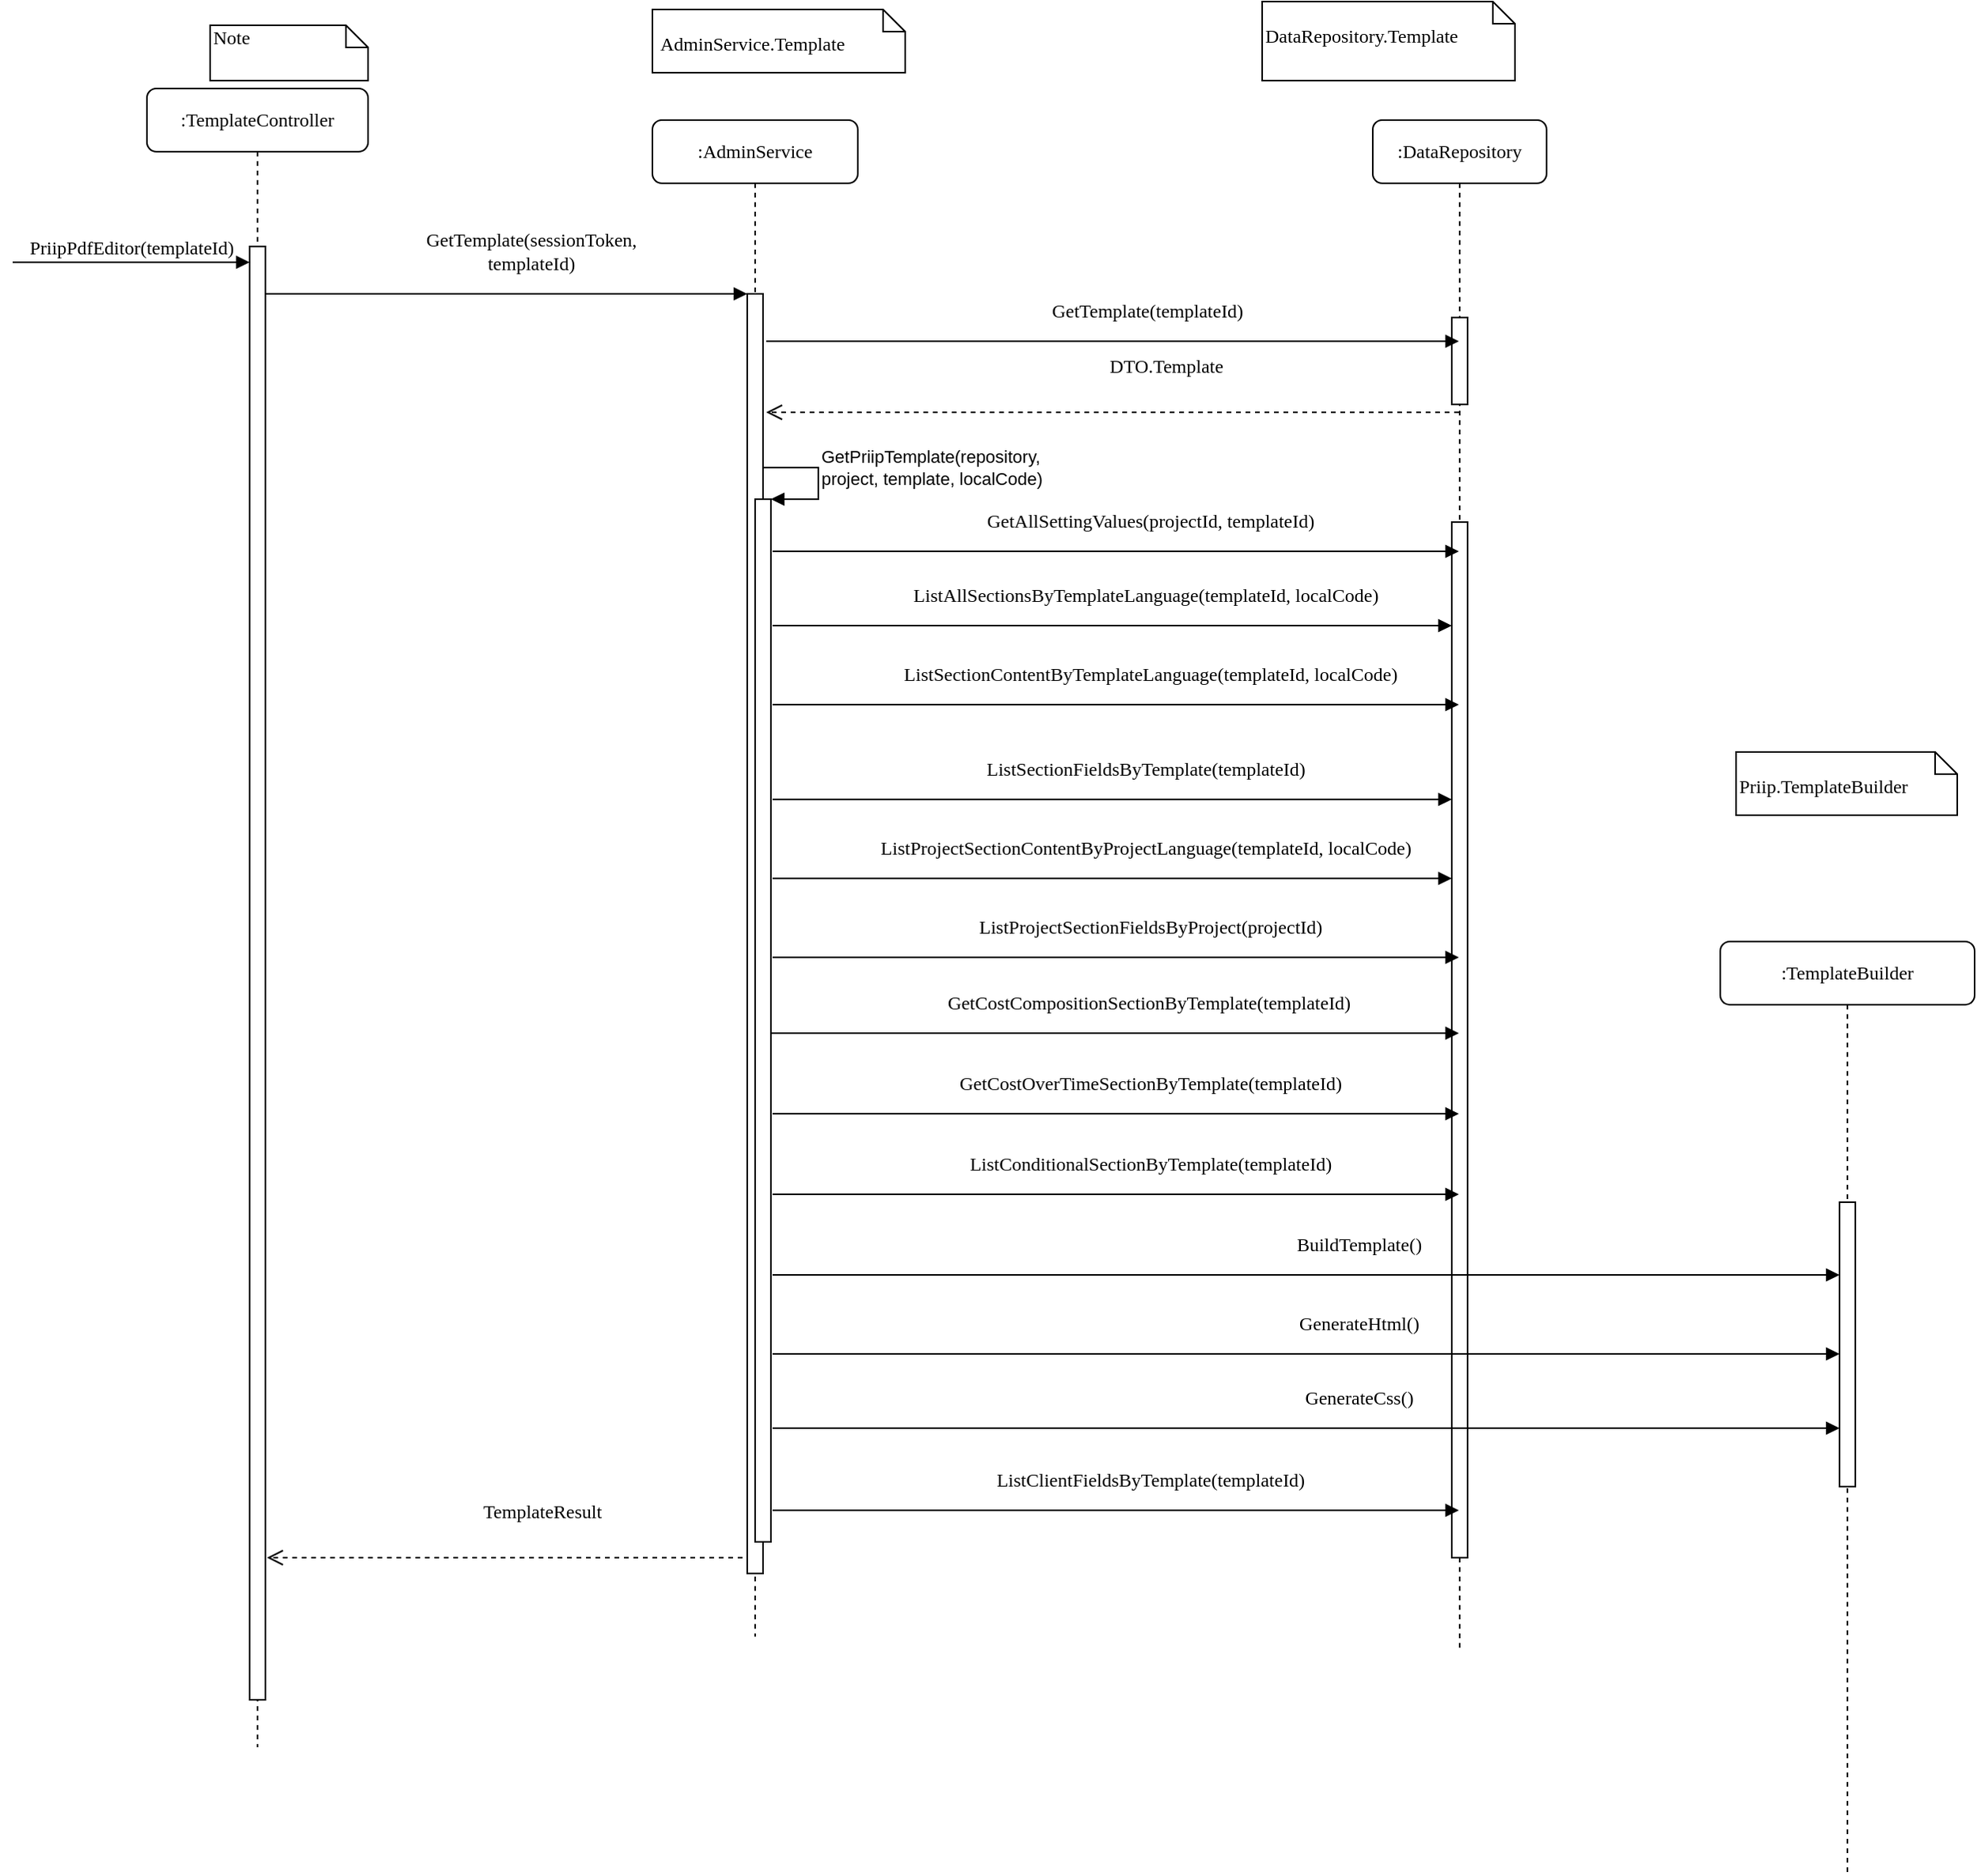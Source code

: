 <mxfile version="15.8.7" type="github">
  <diagram name="Page-1" id="13e1069c-82ec-6db2-03f1-153e76fe0fe0">
    <mxGraphModel dx="2522" dy="762" grid="1" gridSize="10" guides="1" tooltips="1" connect="1" arrows="1" fold="1" page="1" pageScale="1" pageWidth="1100" pageHeight="850" background="none" math="0" shadow="0">
      <root>
        <mxCell id="0" />
        <mxCell id="1" parent="0" />
        <mxCell id="7baba1c4bc27f4b0-2" value=":AdminService" style="shape=umlLifeline;perimeter=lifelinePerimeter;whiteSpace=wrap;html=1;container=1;collapsible=0;recursiveResize=0;outlineConnect=0;rounded=1;shadow=0;comic=0;labelBackgroundColor=none;strokeWidth=1;fontFamily=Verdana;fontSize=12;align=center;" parent="1" vertex="1">
          <mxGeometry x="274" y="90" width="130" height="960" as="geometry" />
        </mxCell>
        <mxCell id="7baba1c4bc27f4b0-10" value="" style="html=1;points=[];perimeter=orthogonalPerimeter;rounded=0;shadow=0;comic=0;labelBackgroundColor=none;strokeWidth=1;fontFamily=Verdana;fontSize=12;align=center;" parent="7baba1c4bc27f4b0-2" vertex="1">
          <mxGeometry x="60" y="110" width="10" height="810" as="geometry" />
        </mxCell>
        <mxCell id="qO5fun-w03F_zH5EzVKV-6" value="" style="html=1;points=[];perimeter=orthogonalPerimeter;" vertex="1" parent="7baba1c4bc27f4b0-2">
          <mxGeometry x="65" y="240" width="10" height="660" as="geometry" />
        </mxCell>
        <mxCell id="qO5fun-w03F_zH5EzVKV-7" value="GetPriipTemplate(repository,&lt;br&gt;project, template, localCode)" style="edgeStyle=orthogonalEdgeStyle;html=1;align=left;spacingLeft=2;endArrow=block;rounded=0;entryX=1;entryY=0;" edge="1" target="qO5fun-w03F_zH5EzVKV-6" parent="7baba1c4bc27f4b0-2">
          <mxGeometry relative="1" as="geometry">
            <mxPoint x="70" y="240" as="sourcePoint" />
            <Array as="points">
              <mxPoint x="70" y="220" />
              <mxPoint x="105" y="220" />
              <mxPoint x="105" y="240" />
            </Array>
          </mxGeometry>
        </mxCell>
        <mxCell id="7baba1c4bc27f4b0-3" value=":DataRepository" style="shape=umlLifeline;perimeter=lifelinePerimeter;whiteSpace=wrap;html=1;container=1;collapsible=0;recursiveResize=0;outlineConnect=0;rounded=1;shadow=0;comic=0;labelBackgroundColor=none;strokeWidth=1;fontFamily=Verdana;fontSize=12;align=center;" parent="1" vertex="1">
          <mxGeometry x="730" y="90" width="110" height="970" as="geometry" />
        </mxCell>
        <mxCell id="7baba1c4bc27f4b0-13" value="" style="html=1;points=[];perimeter=orthogonalPerimeter;rounded=0;shadow=0;comic=0;labelBackgroundColor=none;strokeWidth=1;fontFamily=Verdana;fontSize=12;align=center;" parent="7baba1c4bc27f4b0-3" vertex="1">
          <mxGeometry x="50" y="125" width="10" height="55" as="geometry" />
        </mxCell>
        <mxCell id="qO5fun-w03F_zH5EzVKV-9" value="" style="html=1;points=[];perimeter=orthogonalPerimeter;rounded=0;shadow=0;comic=0;labelBackgroundColor=none;strokeWidth=1;fontFamily=Verdana;fontSize=12;align=center;" vertex="1" parent="7baba1c4bc27f4b0-3">
          <mxGeometry x="50" y="254.5" width="10" height="655.5" as="geometry" />
        </mxCell>
        <mxCell id="qO5fun-w03F_zH5EzVKV-10" value="ListAllSectionsByTemplateLanguage(templateId, localCode)" style="html=1;verticalAlign=bottom;endArrow=block;labelBackgroundColor=none;fontFamily=Verdana;fontSize=12;edgeStyle=elbowEdgeStyle;elbow=vertical;" edge="1" parent="7baba1c4bc27f4b0-3">
          <mxGeometry x="0.097" y="10" relative="1" as="geometry">
            <mxPoint x="-380" y="320" as="sourcePoint" />
            <mxPoint x="50" y="320" as="targetPoint" />
            <mxPoint as="offset" />
          </mxGeometry>
        </mxCell>
        <mxCell id="qO5fun-w03F_zH5EzVKV-14" value="ListSectionFieldsByTemplate(templateId)" style="html=1;verticalAlign=bottom;endArrow=block;labelBackgroundColor=none;fontFamily=Verdana;fontSize=12;edgeStyle=elbowEdgeStyle;elbow=vertical;" edge="1" parent="7baba1c4bc27f4b0-3">
          <mxGeometry x="0.097" y="10" relative="1" as="geometry">
            <mxPoint x="-380" y="430" as="sourcePoint" />
            <mxPoint x="50" y="430" as="targetPoint" />
            <mxPoint as="offset" />
          </mxGeometry>
        </mxCell>
        <mxCell id="qO5fun-w03F_zH5EzVKV-12" value="ListProjectSectionContentByProjectLanguage(templateId, localCode)" style="html=1;verticalAlign=bottom;endArrow=block;labelBackgroundColor=none;fontFamily=Verdana;fontSize=12;edgeStyle=elbowEdgeStyle;elbow=vertical;" edge="1" parent="7baba1c4bc27f4b0-3">
          <mxGeometry x="0.097" y="10" relative="1" as="geometry">
            <mxPoint x="-380" y="480" as="sourcePoint" />
            <mxPoint x="50" y="480" as="targetPoint" />
            <mxPoint as="offset" />
          </mxGeometry>
        </mxCell>
        <mxCell id="7baba1c4bc27f4b0-4" value=":TemplateBuilder" style="shape=umlLifeline;perimeter=lifelinePerimeter;whiteSpace=wrap;html=1;container=1;collapsible=0;recursiveResize=0;outlineConnect=0;rounded=1;shadow=0;comic=0;labelBackgroundColor=none;strokeWidth=1;fontFamily=Verdana;fontSize=12;align=center;" parent="1" vertex="1">
          <mxGeometry x="950" y="610" width="161" height="590" as="geometry" />
        </mxCell>
        <mxCell id="7baba1c4bc27f4b0-16" value="" style="html=1;points=[];perimeter=orthogonalPerimeter;rounded=0;shadow=0;comic=0;labelBackgroundColor=none;strokeWidth=1;fontFamily=Verdana;fontSize=12;align=center;" parent="7baba1c4bc27f4b0-4" vertex="1">
          <mxGeometry x="75.5" y="165" width="10" height="180" as="geometry" />
        </mxCell>
        <mxCell id="qO5fun-w03F_zH5EzVKV-4" value="BuildTemplate()&lt;br&gt;" style="html=1;verticalAlign=bottom;endArrow=block;labelBackgroundColor=none;fontFamily=Verdana;fontSize=12;edgeStyle=elbowEdgeStyle;elbow=vertical;" edge="1" parent="7baba1c4bc27f4b0-4">
          <mxGeometry x="0.097" y="10" relative="1" as="geometry">
            <mxPoint x="-600" y="211" as="sourcePoint" />
            <mxPoint x="75.5" y="211" as="targetPoint" />
            <mxPoint as="offset" />
            <Array as="points">
              <mxPoint x="19.5" y="211" />
            </Array>
          </mxGeometry>
        </mxCell>
        <mxCell id="7baba1c4bc27f4b0-8" value=":TemplateController" style="shape=umlLifeline;perimeter=lifelinePerimeter;whiteSpace=wrap;html=1;container=1;collapsible=0;recursiveResize=0;outlineConnect=0;rounded=1;shadow=0;comic=0;labelBackgroundColor=none;strokeWidth=1;fontFamily=Verdana;fontSize=12;align=center;" parent="1" vertex="1">
          <mxGeometry x="-46" y="70" width="140" height="1050" as="geometry" />
        </mxCell>
        <mxCell id="7baba1c4bc27f4b0-9" value="" style="html=1;points=[];perimeter=orthogonalPerimeter;rounded=0;shadow=0;comic=0;labelBackgroundColor=none;strokeWidth=1;fontFamily=Verdana;fontSize=12;align=center;" parent="7baba1c4bc27f4b0-8" vertex="1">
          <mxGeometry x="65" y="100" width="10" height="920" as="geometry" />
        </mxCell>
        <mxCell id="qO5fun-w03F_zH5EzVKV-1" value="PriipPdfEditor(templateId)" style="html=1;verticalAlign=bottom;endArrow=block;entryX=0;entryY=0;labelBackgroundColor=none;fontFamily=Verdana;fontSize=12;edgeStyle=elbowEdgeStyle;elbow=vertical;" edge="1" parent="7baba1c4bc27f4b0-8">
          <mxGeometry relative="1" as="geometry">
            <mxPoint x="-85" y="110" as="sourcePoint" />
            <mxPoint x="65" y="110" as="targetPoint" />
          </mxGeometry>
        </mxCell>
        <mxCell id="7baba1c4bc27f4b0-11" value="GetTemplate(sessionToken,&lt;br&gt;templateId)" style="html=1;verticalAlign=bottom;endArrow=block;entryX=0;entryY=0;labelBackgroundColor=none;fontFamily=Verdana;fontSize=12;edgeStyle=elbowEdgeStyle;elbow=vertical;" parent="1" source="7baba1c4bc27f4b0-9" target="7baba1c4bc27f4b0-10" edge="1">
          <mxGeometry x="0.097" y="10" relative="1" as="geometry">
            <mxPoint x="114" y="190" as="sourcePoint" />
            <mxPoint as="offset" />
          </mxGeometry>
        </mxCell>
        <mxCell id="7baba1c4bc27f4b0-40" value="Note" style="shape=note;whiteSpace=wrap;html=1;size=14;verticalAlign=top;align=left;spacingTop=-6;rounded=0;shadow=0;comic=0;labelBackgroundColor=none;strokeWidth=1;fontFamily=Verdana;fontSize=12" parent="1" vertex="1">
          <mxGeometry x="-6" y="30" width="100" height="35" as="geometry" />
        </mxCell>
        <mxCell id="7baba1c4bc27f4b0-41" value="&lt;br&gt;&amp;nbsp;AdminService.Template" style="shape=note;whiteSpace=wrap;html=1;size=14;verticalAlign=top;align=left;spacingTop=-6;rounded=0;shadow=0;comic=0;labelBackgroundColor=none;strokeWidth=1;fontFamily=Verdana;fontSize=12" parent="1" vertex="1">
          <mxGeometry x="274" y="20" width="160" height="40" as="geometry" />
        </mxCell>
        <mxCell id="7baba1c4bc27f4b0-42" value="&lt;br&gt;DataRepository.Template" style="shape=note;whiteSpace=wrap;html=1;size=14;verticalAlign=top;align=left;spacingTop=-6;rounded=0;shadow=0;comic=0;labelBackgroundColor=none;strokeWidth=1;fontFamily=Verdana;fontSize=12" parent="1" vertex="1">
          <mxGeometry x="660" y="15" width="160" height="50" as="geometry" />
        </mxCell>
        <mxCell id="7baba1c4bc27f4b0-43" value="&lt;br&gt;Priip.TemplateBuilder" style="shape=note;whiteSpace=wrap;html=1;size=14;verticalAlign=top;align=left;spacingTop=-6;rounded=0;shadow=0;comic=0;labelBackgroundColor=none;strokeWidth=1;fontFamily=Verdana;fontSize=12" parent="1" vertex="1">
          <mxGeometry x="960" y="490" width="140" height="40" as="geometry" />
        </mxCell>
        <mxCell id="qO5fun-w03F_zH5EzVKV-3" value="GetTemplate(templateId)" style="html=1;verticalAlign=bottom;endArrow=block;labelBackgroundColor=none;fontFamily=Verdana;fontSize=12;edgeStyle=elbowEdgeStyle;elbow=vertical;" edge="1" parent="1" target="7baba1c4bc27f4b0-3">
          <mxGeometry x="0.097" y="10" relative="1" as="geometry">
            <mxPoint x="346" y="230" as="sourcePoint" />
            <mxPoint x="608" y="230" as="targetPoint" />
            <mxPoint as="offset" />
          </mxGeometry>
        </mxCell>
        <mxCell id="qO5fun-w03F_zH5EzVKV-5" value="DTO.Template" style="html=1;verticalAlign=bottom;endArrow=open;dashed=1;endSize=8;labelBackgroundColor=none;fontFamily=Verdana;fontSize=12;edgeStyle=elbowEdgeStyle;elbow=vertical;" edge="1" parent="1" source="7baba1c4bc27f4b0-3">
          <mxGeometry x="-0.154" y="-20" relative="1" as="geometry">
            <mxPoint x="346" y="275" as="targetPoint" />
            <Array as="points">
              <mxPoint x="411" y="275" />
              <mxPoint x="441" y="275" />
            </Array>
            <mxPoint x="606" y="275" as="sourcePoint" />
            <mxPoint as="offset" />
          </mxGeometry>
        </mxCell>
        <mxCell id="qO5fun-w03F_zH5EzVKV-8" value="GetAllSettingValues(projectId, templateId)" style="html=1;verticalAlign=bottom;endArrow=block;labelBackgroundColor=none;fontFamily=Verdana;fontSize=12;edgeStyle=elbowEdgeStyle;elbow=vertical;" edge="1" parent="1" target="7baba1c4bc27f4b0-3">
          <mxGeometry x="0.097" y="10" relative="1" as="geometry">
            <mxPoint x="350" y="363" as="sourcePoint" />
            <mxPoint x="612" y="363" as="targetPoint" />
            <mxPoint as="offset" />
          </mxGeometry>
        </mxCell>
        <mxCell id="qO5fun-w03F_zH5EzVKV-11" value="ListSectionContentByTemplateLanguage(templateId, localCode)" style="html=1;verticalAlign=bottom;endArrow=block;labelBackgroundColor=none;fontFamily=Verdana;fontSize=12;edgeStyle=elbowEdgeStyle;elbow=vertical;" edge="1" parent="1" target="7baba1c4bc27f4b0-3">
          <mxGeometry x="0.097" y="10" relative="1" as="geometry">
            <mxPoint x="350" y="460" as="sourcePoint" />
            <mxPoint x="734.5" y="460" as="targetPoint" />
            <mxPoint as="offset" />
          </mxGeometry>
        </mxCell>
        <mxCell id="qO5fun-w03F_zH5EzVKV-15" value="ListProjectSectionFieldsByProject(projectId)" style="html=1;verticalAlign=bottom;endArrow=block;labelBackgroundColor=none;fontFamily=Verdana;fontSize=12;edgeStyle=elbowEdgeStyle;elbow=vertical;" edge="1" parent="1" target="7baba1c4bc27f4b0-3">
          <mxGeometry x="0.097" y="10" relative="1" as="geometry">
            <mxPoint x="350" y="620" as="sourcePoint" />
            <mxPoint x="734.5" y="620" as="targetPoint" />
            <mxPoint as="offset" />
          </mxGeometry>
        </mxCell>
        <mxCell id="qO5fun-w03F_zH5EzVKV-16" value="GetCostOverTimeSectionByTemplate(templateId)" style="html=1;verticalAlign=bottom;endArrow=block;labelBackgroundColor=none;fontFamily=Verdana;fontSize=12;edgeStyle=elbowEdgeStyle;elbow=vertical;" edge="1" parent="1" target="7baba1c4bc27f4b0-3">
          <mxGeometry x="0.097" y="10" relative="1" as="geometry">
            <mxPoint x="350" y="719" as="sourcePoint" />
            <mxPoint x="734.5" y="719" as="targetPoint" />
            <mxPoint as="offset" />
          </mxGeometry>
        </mxCell>
        <mxCell id="qO5fun-w03F_zH5EzVKV-17" value="GetCostCompositionSectionByTemplate(templateId)" style="html=1;verticalAlign=bottom;endArrow=block;labelBackgroundColor=none;fontFamily=Verdana;fontSize=12;edgeStyle=elbowEdgeStyle;elbow=vertical;" edge="1" parent="1" target="7baba1c4bc27f4b0-3">
          <mxGeometry x="0.097" y="10" relative="1" as="geometry">
            <mxPoint x="349" y="668" as="sourcePoint" />
            <mxPoint x="733.5" y="668" as="targetPoint" />
            <mxPoint as="offset" />
          </mxGeometry>
        </mxCell>
        <mxCell id="qO5fun-w03F_zH5EzVKV-18" value="ListConditionalSectionByTemplate(templateId)" style="html=1;verticalAlign=bottom;endArrow=block;labelBackgroundColor=none;fontFamily=Verdana;fontSize=12;edgeStyle=elbowEdgeStyle;elbow=vertical;" edge="1" parent="1" target="7baba1c4bc27f4b0-3">
          <mxGeometry x="0.097" y="10" relative="1" as="geometry">
            <mxPoint x="350" y="770" as="sourcePoint" />
            <mxPoint x="734.5" y="770" as="targetPoint" />
            <mxPoint as="offset" />
          </mxGeometry>
        </mxCell>
        <mxCell id="qO5fun-w03F_zH5EzVKV-19" value="GenerateHtml()" style="html=1;verticalAlign=bottom;endArrow=block;labelBackgroundColor=none;fontFamily=Verdana;fontSize=12;edgeStyle=elbowEdgeStyle;elbow=vertical;" edge="1" parent="1">
          <mxGeometry x="0.097" y="10" relative="1" as="geometry">
            <mxPoint x="350" y="871" as="sourcePoint" />
            <mxPoint x="1025.5" y="871" as="targetPoint" />
            <mxPoint as="offset" />
            <Array as="points">
              <mxPoint x="969.5" y="871" />
            </Array>
          </mxGeometry>
        </mxCell>
        <mxCell id="qO5fun-w03F_zH5EzVKV-20" value="GenerateCss()" style="html=1;verticalAlign=bottom;endArrow=block;labelBackgroundColor=none;fontFamily=Verdana;fontSize=12;edgeStyle=elbowEdgeStyle;elbow=vertical;" edge="1" parent="1">
          <mxGeometry x="0.097" y="10" relative="1" as="geometry">
            <mxPoint x="350" y="918" as="sourcePoint" />
            <mxPoint x="1025.5" y="918" as="targetPoint" />
            <mxPoint as="offset" />
            <Array as="points">
              <mxPoint x="969.5" y="918" />
            </Array>
          </mxGeometry>
        </mxCell>
        <mxCell id="qO5fun-w03F_zH5EzVKV-21" value="ListClientFieldsByTemplate(templateId)" style="html=1;verticalAlign=bottom;endArrow=block;labelBackgroundColor=none;fontFamily=Verdana;fontSize=12;edgeStyle=elbowEdgeStyle;elbow=vertical;" edge="1" parent="1">
          <mxGeometry x="0.097" y="10" relative="1" as="geometry">
            <mxPoint x="350" y="970" as="sourcePoint" />
            <mxPoint x="784.5" y="970" as="targetPoint" />
            <mxPoint as="offset" />
          </mxGeometry>
        </mxCell>
        <mxCell id="qO5fun-w03F_zH5EzVKV-2" value="TemplateResult" style="html=1;verticalAlign=bottom;endArrow=open;dashed=1;endSize=8;labelBackgroundColor=none;fontFamily=Verdana;fontSize=12;edgeStyle=elbowEdgeStyle;elbow=vertical;" edge="1" parent="1">
          <mxGeometry x="-0.154" y="-20" relative="1" as="geometry">
            <mxPoint x="30" y="1000" as="targetPoint" />
            <Array as="points">
              <mxPoint x="105" y="1000" />
              <mxPoint x="135" y="1000" />
            </Array>
            <mxPoint x="331" y="1000" as="sourcePoint" />
            <mxPoint as="offset" />
          </mxGeometry>
        </mxCell>
      </root>
    </mxGraphModel>
  </diagram>
</mxfile>
